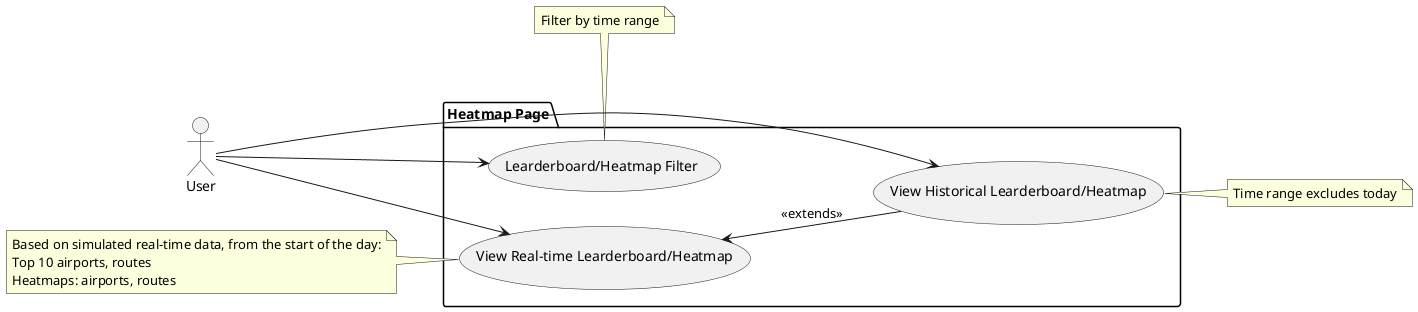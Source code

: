 @startuml heatmap

left to right direction

actor User as user

package "Heatmap Page" {
  usecase "View Real-time Learderboard/Heatmap" as view_real_time
  usecase "View Historical Learderboard/Heatmap" as view_historical
  usecase "Learderboard/Heatmap Filter" as filter

  user --> view_real_time
  user --> view_historical
  user --> filter

  view_real_time <-- view_historical : <<extends>>
}
note bottom of filter: Filter by time range

note left of view_real_time
Based on simulated real-time data, from the start of the day:
Top 10 airports, routes
Heatmaps: airports, routes
end note

note right of view_historical: Time range excludes today

@enduml
